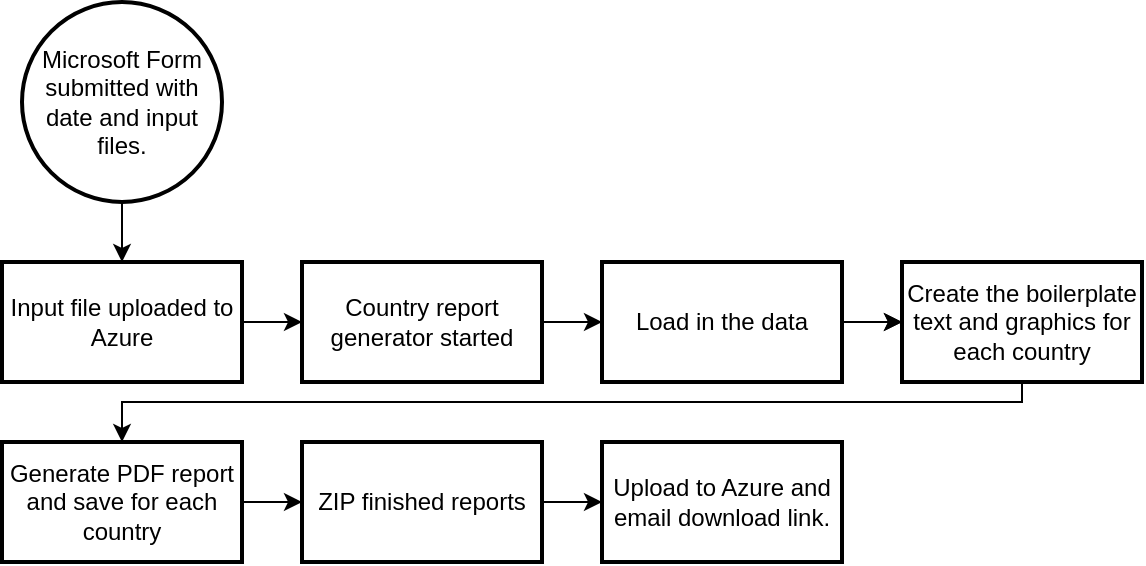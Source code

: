 <mxfile version="17.4.6" type="github">
  <diagram id="wL3qZZmEXnX5-HAdPawP" name="Page-1">
    <mxGraphModel dx="946" dy="562" grid="1" gridSize="10" guides="1" tooltips="1" connect="1" arrows="1" fold="1" page="1" pageScale="1" pageWidth="827" pageHeight="1169" math="0" shadow="0">
      <root>
        <mxCell id="0" />
        <mxCell id="1" parent="0" />
        <mxCell id="TZ-0zZZuvht7e0PqgJ2t-4" value="" style="edgeStyle=orthogonalEdgeStyle;rounded=0;orthogonalLoop=1;jettySize=auto;html=1;" edge="1" parent="1" source="TZ-0zZZuvht7e0PqgJ2t-2" target="TZ-0zZZuvht7e0PqgJ2t-3">
          <mxGeometry relative="1" as="geometry" />
        </mxCell>
        <mxCell id="TZ-0zZZuvht7e0PqgJ2t-2" value="Microsoft Form submitted with date and input files." style="strokeWidth=2;html=1;shape=mxgraph.flowchart.start_2;whiteSpace=wrap;" vertex="1" parent="1">
          <mxGeometry x="90" y="80" width="100" height="100" as="geometry" />
        </mxCell>
        <mxCell id="TZ-0zZZuvht7e0PqgJ2t-6" value="" style="edgeStyle=orthogonalEdgeStyle;rounded=0;orthogonalLoop=1;jettySize=auto;html=1;" edge="1" parent="1" source="TZ-0zZZuvht7e0PqgJ2t-3" target="TZ-0zZZuvht7e0PqgJ2t-5">
          <mxGeometry relative="1" as="geometry" />
        </mxCell>
        <mxCell id="TZ-0zZZuvht7e0PqgJ2t-3" value="Input file uploaded to Azure" style="whiteSpace=wrap;html=1;strokeWidth=2;" vertex="1" parent="1">
          <mxGeometry x="80" y="210" width="120" height="60" as="geometry" />
        </mxCell>
        <mxCell id="TZ-0zZZuvht7e0PqgJ2t-8" value="" style="edgeStyle=orthogonalEdgeStyle;rounded=0;orthogonalLoop=1;jettySize=auto;html=1;" edge="1" parent="1" source="TZ-0zZZuvht7e0PqgJ2t-5" target="TZ-0zZZuvht7e0PqgJ2t-7">
          <mxGeometry relative="1" as="geometry" />
        </mxCell>
        <mxCell id="TZ-0zZZuvht7e0PqgJ2t-5" value="Country report generator started" style="whiteSpace=wrap;html=1;strokeWidth=2;" vertex="1" parent="1">
          <mxGeometry x="230" y="210" width="120" height="60" as="geometry" />
        </mxCell>
        <mxCell id="TZ-0zZZuvht7e0PqgJ2t-11" value="" style="edgeStyle=orthogonalEdgeStyle;rounded=0;orthogonalLoop=1;jettySize=auto;html=1;" edge="1" parent="1" source="TZ-0zZZuvht7e0PqgJ2t-7" target="TZ-0zZZuvht7e0PqgJ2t-10">
          <mxGeometry relative="1" as="geometry" />
        </mxCell>
        <mxCell id="TZ-0zZZuvht7e0PqgJ2t-15" value="" style="edgeStyle=orthogonalEdgeStyle;rounded=0;orthogonalLoop=1;jettySize=auto;html=1;" edge="1" parent="1" source="TZ-0zZZuvht7e0PqgJ2t-7" target="TZ-0zZZuvht7e0PqgJ2t-10">
          <mxGeometry relative="1" as="geometry" />
        </mxCell>
        <mxCell id="TZ-0zZZuvht7e0PqgJ2t-7" value="Load in the data" style="whiteSpace=wrap;html=1;strokeWidth=2;" vertex="1" parent="1">
          <mxGeometry x="380" y="210" width="120" height="60" as="geometry" />
        </mxCell>
        <mxCell id="TZ-0zZZuvht7e0PqgJ2t-14" value="" style="edgeStyle=orthogonalEdgeStyle;rounded=0;orthogonalLoop=1;jettySize=auto;html=1;" edge="1" parent="1" source="TZ-0zZZuvht7e0PqgJ2t-10" target="TZ-0zZZuvht7e0PqgJ2t-13">
          <mxGeometry relative="1" as="geometry">
            <Array as="points">
              <mxPoint x="590" y="280" />
              <mxPoint x="140" y="280" />
            </Array>
          </mxGeometry>
        </mxCell>
        <mxCell id="TZ-0zZZuvht7e0PqgJ2t-10" value="Create the boilerplate text and graphics for each country" style="whiteSpace=wrap;html=1;strokeWidth=2;" vertex="1" parent="1">
          <mxGeometry x="530" y="210" width="120" height="60" as="geometry" />
        </mxCell>
        <mxCell id="TZ-0zZZuvht7e0PqgJ2t-17" value="" style="edgeStyle=orthogonalEdgeStyle;rounded=0;orthogonalLoop=1;jettySize=auto;html=1;" edge="1" parent="1" source="TZ-0zZZuvht7e0PqgJ2t-13" target="TZ-0zZZuvht7e0PqgJ2t-16">
          <mxGeometry relative="1" as="geometry" />
        </mxCell>
        <mxCell id="TZ-0zZZuvht7e0PqgJ2t-13" value="Generate PDF report and save for each country" style="whiteSpace=wrap;html=1;strokeWidth=2;" vertex="1" parent="1">
          <mxGeometry x="80" y="300" width="120" height="60" as="geometry" />
        </mxCell>
        <mxCell id="TZ-0zZZuvht7e0PqgJ2t-19" value="" style="edgeStyle=orthogonalEdgeStyle;rounded=0;orthogonalLoop=1;jettySize=auto;html=1;" edge="1" parent="1" source="TZ-0zZZuvht7e0PqgJ2t-16" target="TZ-0zZZuvht7e0PqgJ2t-18">
          <mxGeometry relative="1" as="geometry" />
        </mxCell>
        <mxCell id="TZ-0zZZuvht7e0PqgJ2t-16" value="ZIP finished reports" style="whiteSpace=wrap;html=1;strokeWidth=2;" vertex="1" parent="1">
          <mxGeometry x="230" y="300" width="120" height="60" as="geometry" />
        </mxCell>
        <mxCell id="TZ-0zZZuvht7e0PqgJ2t-18" value="Upload to Azure and email download link." style="whiteSpace=wrap;html=1;strokeWidth=2;" vertex="1" parent="1">
          <mxGeometry x="380" y="300" width="120" height="60" as="geometry" />
        </mxCell>
      </root>
    </mxGraphModel>
  </diagram>
</mxfile>
